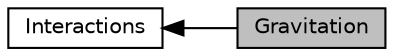 digraph "Gravitation"
{
  edge [fontname="Helvetica",fontsize="10",labelfontname="Helvetica",labelfontsize="10"];
  node [fontname="Helvetica",fontsize="10",shape=box];
  rankdir=LR;
  Node2 [label="Interactions",height=0.2,width=0.4,color="black", fillcolor="white", style="filled",URL="$group__interactions.html",tooltip="This module handles particle interations."];
  Node1 [label="Gravitation",height=0.2,width=0.4,color="black", fillcolor="grey75", style="filled", fontcolor="black",tooltip="This submodule handles gravitational interaction."];
  Node2->Node1 [shape=plaintext, dir="back", style="solid"];
}
